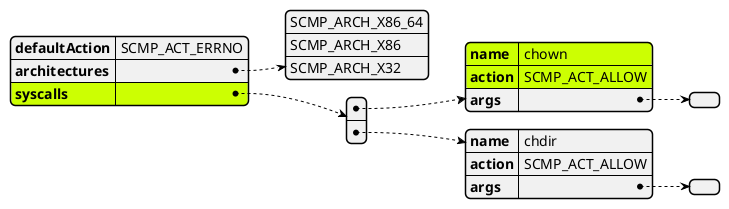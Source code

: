 @startjson linux-seccomp-profile
#highlight "syscalls"
#highlight "syscalls" /  "0" / "name"
#highlight "syscalls" /  "0" / "action"
{
	"defaultAction": "SCMP_ACT_ERRNO",
	"architectures": [
		"SCMP_ARCH_X86_64",
		"SCMP_ARCH_X86",
		"SCMP_ARCH_X32"
	],
	"syscalls": [
		{
			"name": "chown",
			"action": "SCMP_ACT_ALLOW",
			"args": []
		},
		{
			"name": "chdir",
			"action": "SCMP_ACT_ALLOW",
			"args": []
		}
	]
}
@endjson